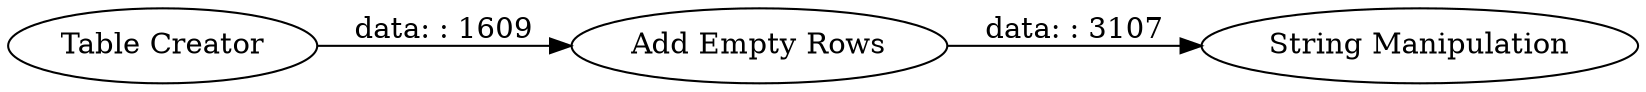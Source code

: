 digraph {
	"3243945212051008366_21" [label="String Manipulation"]
	"3243945212051008366_19" [label="Table Creator"]
	"3243945212051008366_18" [label="Add Empty Rows"]
	"3243945212051008366_18" -> "3243945212051008366_21" [label="data: : 3107"]
	"3243945212051008366_19" -> "3243945212051008366_18" [label="data: : 1609"]
	rankdir=LR
}
